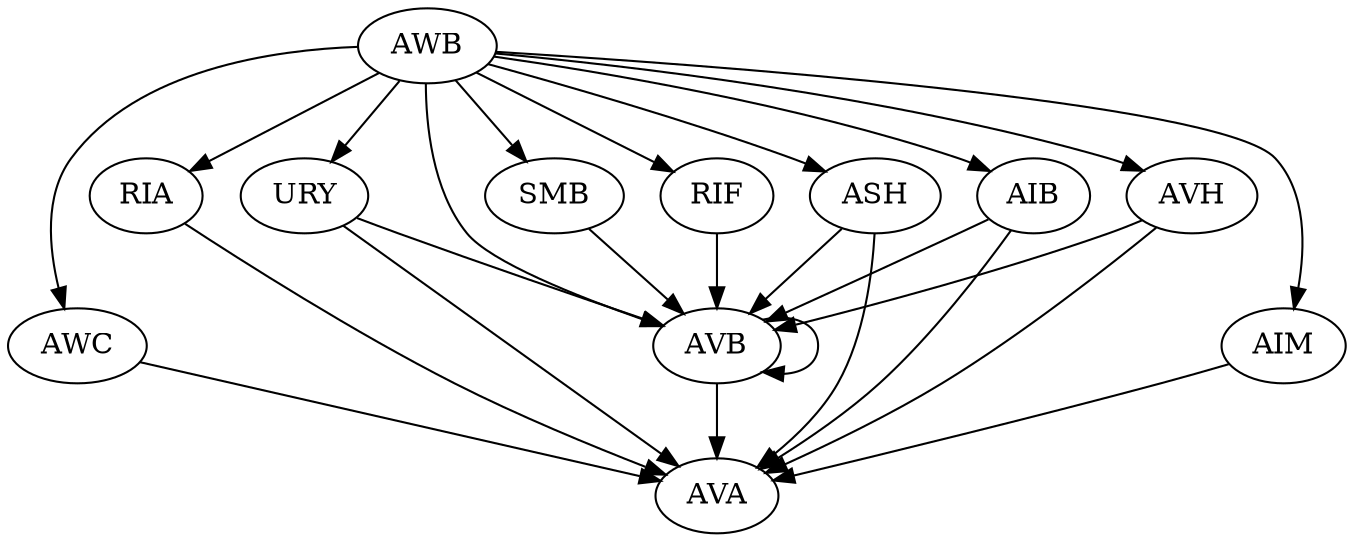 digraph "" {
	AWB	[layer=0];
	AWC	[layer=0];
	AWB -> AWC	[key=0,
		weight=1];
	RIA	[layer=0];
	AWB -> RIA	[key=0,
		weight=13];
	SMB	[layer=0];
	AWB -> SMB	[key=0,
		weight=3];
	URY	[layer=0];
	AWB -> URY	[key=0,
		weight=1];
	AVB	[layer=1];
	AWB -> AVB	[key=0,
		weight=4];
	AIM	[layer=0];
	AWB -> AIM	[key=0,
		weight=1];
	ASH	[layer=0];
	AWB -> ASH	[key=0,
		weight=4];
	AIB	[layer=0];
	AWB -> AIB	[key=0,
		weight=1];
	AVH	[layer=0];
	AWB -> AVH	[key=0,
		weight=2];
	RIF	[layer=0];
	AWB -> RIF	[key=0,
		weight=1];
	AVA	[layer=1];
	AWC -> AVA	[key=0,
		weight=1];
	RIA -> AVA	[key=0,
		weight=4];
	SMB -> AVB	[key=0,
		weight=1];
	URY -> AVB	[key=0,
		weight=5];
	URY -> AVA	[key=0,
		weight=2];
	AVB -> AVB	[key=0,
		weight=8];
	AVB -> AVA	[key=0,
		weight=47];
	AIM -> AVA	[key=0,
		weight=1];
	ASH -> AVB	[key=0,
		weight=20];
	ASH -> AVA	[key=0,
		weight=26];
	AIB -> AVB	[key=0,
		weight=13];
	AIB -> AVA	[key=0,
		weight=2];
	AVH -> AVB	[key=0,
		weight=4];
	AVH -> AVA	[key=0,
		weight=1];
	RIF -> AVB	[key=0,
		weight=36];
}
